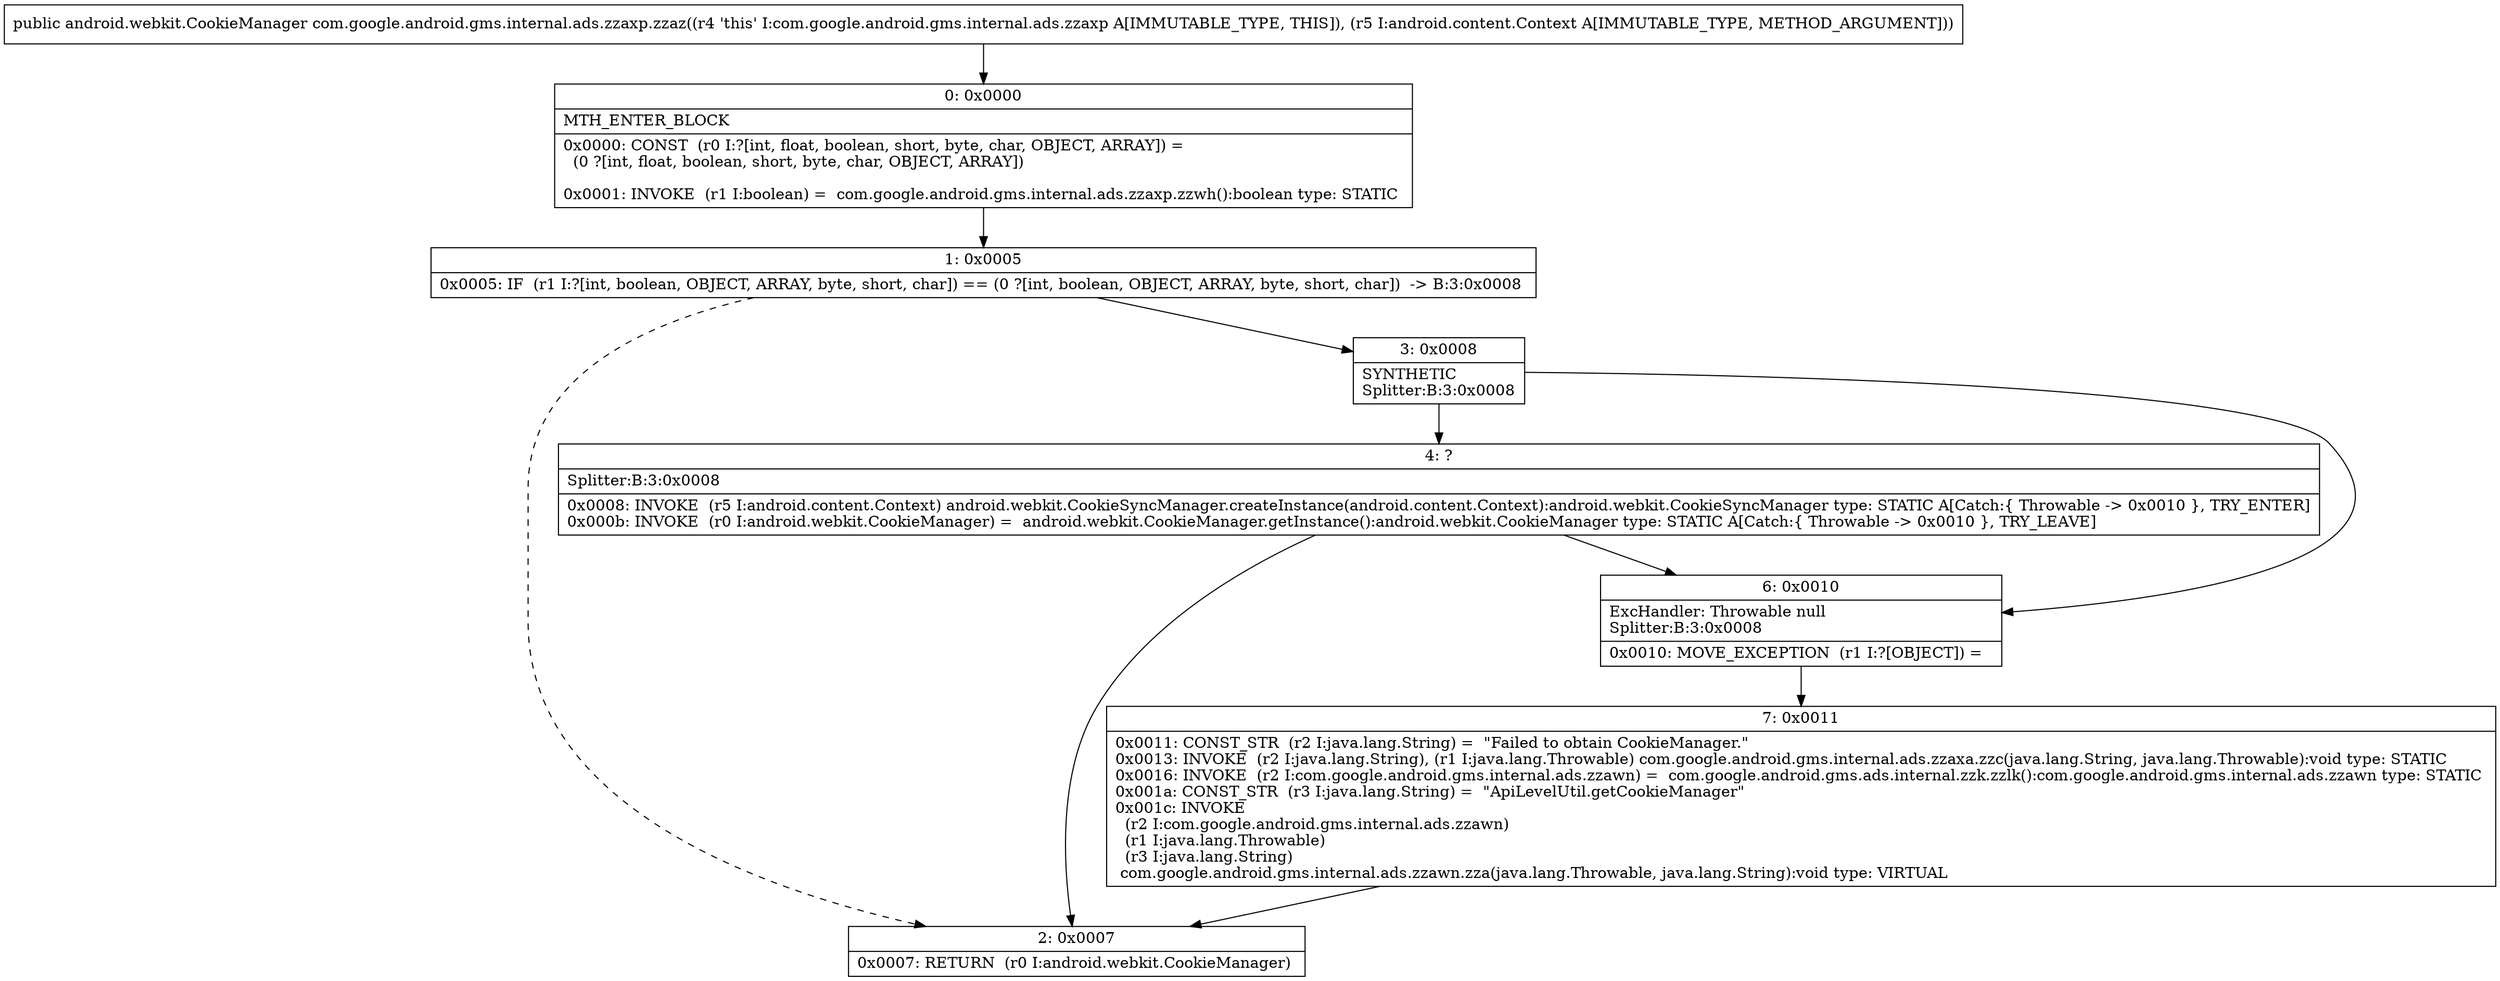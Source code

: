 digraph "CFG forcom.google.android.gms.internal.ads.zzaxp.zzaz(Landroid\/content\/Context;)Landroid\/webkit\/CookieManager;" {
Node_0 [shape=record,label="{0\:\ 0x0000|MTH_ENTER_BLOCK\l|0x0000: CONST  (r0 I:?[int, float, boolean, short, byte, char, OBJECT, ARRAY]) = \l  (0 ?[int, float, boolean, short, byte, char, OBJECT, ARRAY])\l \l0x0001: INVOKE  (r1 I:boolean) =  com.google.android.gms.internal.ads.zzaxp.zzwh():boolean type: STATIC \l}"];
Node_1 [shape=record,label="{1\:\ 0x0005|0x0005: IF  (r1 I:?[int, boolean, OBJECT, ARRAY, byte, short, char]) == (0 ?[int, boolean, OBJECT, ARRAY, byte, short, char])  \-\> B:3:0x0008 \l}"];
Node_2 [shape=record,label="{2\:\ 0x0007|0x0007: RETURN  (r0 I:android.webkit.CookieManager) \l}"];
Node_3 [shape=record,label="{3\:\ 0x0008|SYNTHETIC\lSplitter:B:3:0x0008\l}"];
Node_4 [shape=record,label="{4\:\ ?|Splitter:B:3:0x0008\l|0x0008: INVOKE  (r5 I:android.content.Context) android.webkit.CookieSyncManager.createInstance(android.content.Context):android.webkit.CookieSyncManager type: STATIC A[Catch:\{ Throwable \-\> 0x0010 \}, TRY_ENTER]\l0x000b: INVOKE  (r0 I:android.webkit.CookieManager) =  android.webkit.CookieManager.getInstance():android.webkit.CookieManager type: STATIC A[Catch:\{ Throwable \-\> 0x0010 \}, TRY_LEAVE]\l}"];
Node_6 [shape=record,label="{6\:\ 0x0010|ExcHandler: Throwable null\lSplitter:B:3:0x0008\l|0x0010: MOVE_EXCEPTION  (r1 I:?[OBJECT]) =  \l}"];
Node_7 [shape=record,label="{7\:\ 0x0011|0x0011: CONST_STR  (r2 I:java.lang.String) =  \"Failed to obtain CookieManager.\" \l0x0013: INVOKE  (r2 I:java.lang.String), (r1 I:java.lang.Throwable) com.google.android.gms.internal.ads.zzaxa.zzc(java.lang.String, java.lang.Throwable):void type: STATIC \l0x0016: INVOKE  (r2 I:com.google.android.gms.internal.ads.zzawn) =  com.google.android.gms.ads.internal.zzk.zzlk():com.google.android.gms.internal.ads.zzawn type: STATIC \l0x001a: CONST_STR  (r3 I:java.lang.String) =  \"ApiLevelUtil.getCookieManager\" \l0x001c: INVOKE  \l  (r2 I:com.google.android.gms.internal.ads.zzawn)\l  (r1 I:java.lang.Throwable)\l  (r3 I:java.lang.String)\l com.google.android.gms.internal.ads.zzawn.zza(java.lang.Throwable, java.lang.String):void type: VIRTUAL \l}"];
MethodNode[shape=record,label="{public android.webkit.CookieManager com.google.android.gms.internal.ads.zzaxp.zzaz((r4 'this' I:com.google.android.gms.internal.ads.zzaxp A[IMMUTABLE_TYPE, THIS]), (r5 I:android.content.Context A[IMMUTABLE_TYPE, METHOD_ARGUMENT])) }"];
MethodNode -> Node_0;
Node_0 -> Node_1;
Node_1 -> Node_2[style=dashed];
Node_1 -> Node_3;
Node_3 -> Node_4;
Node_3 -> Node_6;
Node_4 -> Node_6;
Node_4 -> Node_2;
Node_6 -> Node_7;
Node_7 -> Node_2;
}


